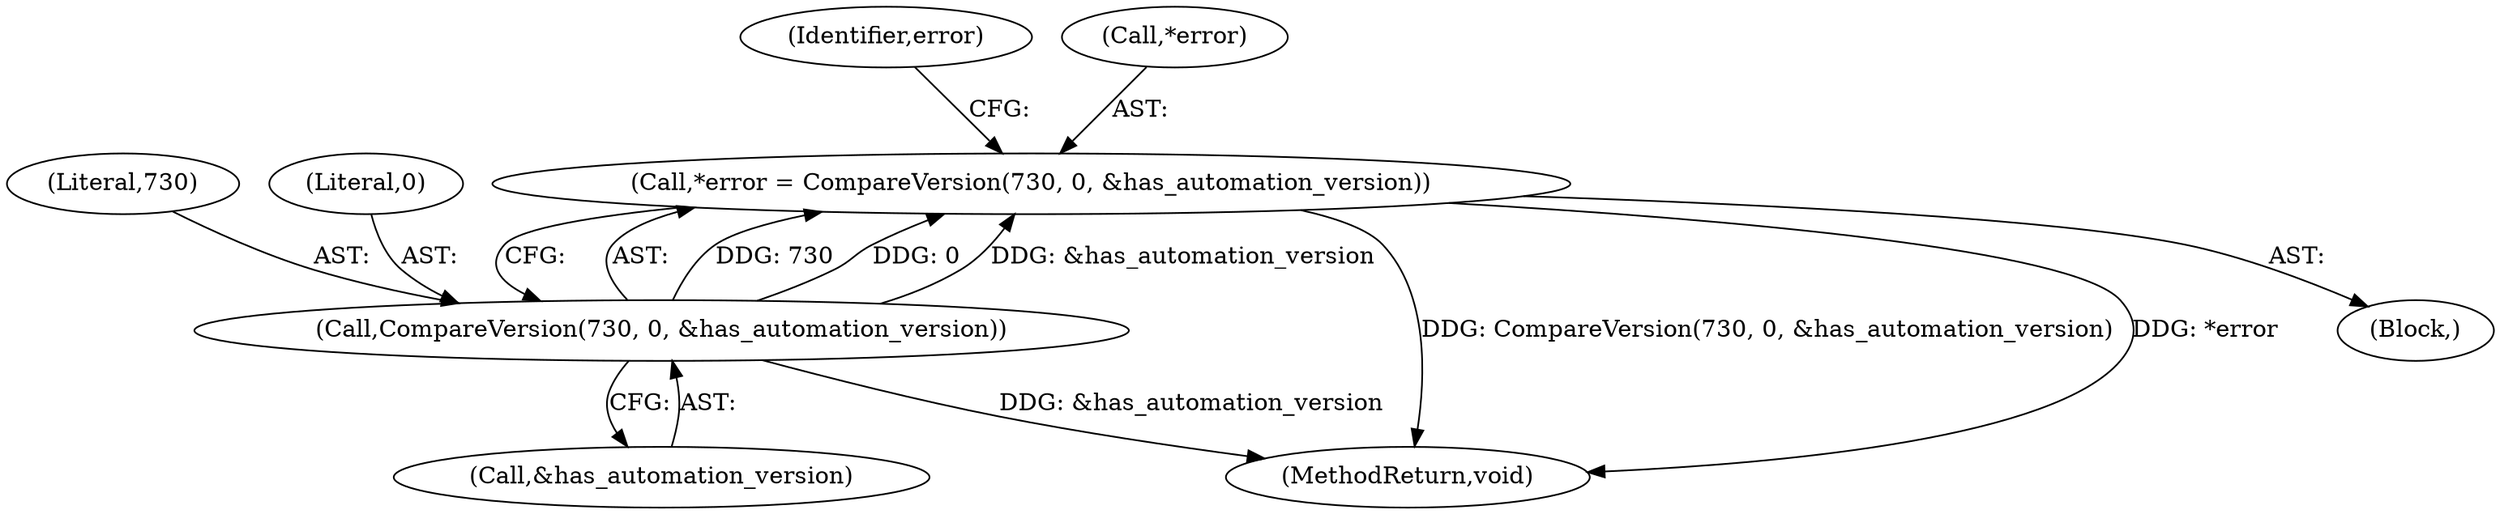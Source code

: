 digraph "0_Chrome_4ab22cfc619ee8ff17a8c50e289ec3b30731ceba_0@pointer" {
"1000176" [label="(Call,*error = CompareVersion(730, 0, &has_automation_version))"];
"1000179" [label="(Call,CompareVersion(730, 0, &has_automation_version))"];
"1000186" [label="(Identifier,error)"];
"1000229" [label="(MethodReturn,void)"];
"1000180" [label="(Literal,730)"];
"1000177" [label="(Call,*error)"];
"1000176" [label="(Call,*error = CompareVersion(730, 0, &has_automation_version))"];
"1000108" [label="(Block,)"];
"1000182" [label="(Call,&has_automation_version)"];
"1000181" [label="(Literal,0)"];
"1000179" [label="(Call,CompareVersion(730, 0, &has_automation_version))"];
"1000176" -> "1000108"  [label="AST: "];
"1000176" -> "1000179"  [label="CFG: "];
"1000177" -> "1000176"  [label="AST: "];
"1000179" -> "1000176"  [label="AST: "];
"1000186" -> "1000176"  [label="CFG: "];
"1000176" -> "1000229"  [label="DDG: CompareVersion(730, 0, &has_automation_version)"];
"1000176" -> "1000229"  [label="DDG: *error"];
"1000179" -> "1000176"  [label="DDG: 730"];
"1000179" -> "1000176"  [label="DDG: 0"];
"1000179" -> "1000176"  [label="DDG: &has_automation_version"];
"1000179" -> "1000182"  [label="CFG: "];
"1000180" -> "1000179"  [label="AST: "];
"1000181" -> "1000179"  [label="AST: "];
"1000182" -> "1000179"  [label="AST: "];
"1000179" -> "1000229"  [label="DDG: &has_automation_version"];
}
